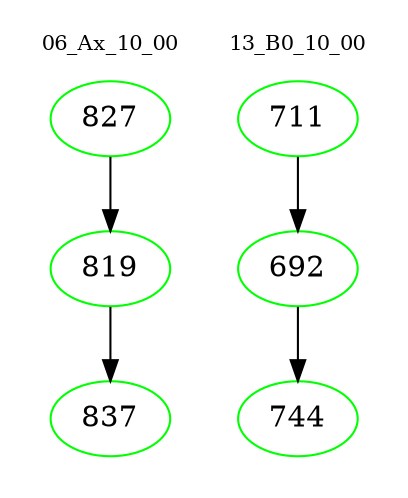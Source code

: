 digraph{
subgraph cluster_0 {
color = white
label = "06_Ax_10_00";
fontsize=10;
T0_827 [label="827", color="green"]
T0_827 -> T0_819 [color="black"]
T0_819 [label="819", color="green"]
T0_819 -> T0_837 [color="black"]
T0_837 [label="837", color="green"]
}
subgraph cluster_1 {
color = white
label = "13_B0_10_00";
fontsize=10;
T1_711 [label="711", color="green"]
T1_711 -> T1_692 [color="black"]
T1_692 [label="692", color="green"]
T1_692 -> T1_744 [color="black"]
T1_744 [label="744", color="green"]
}
}
